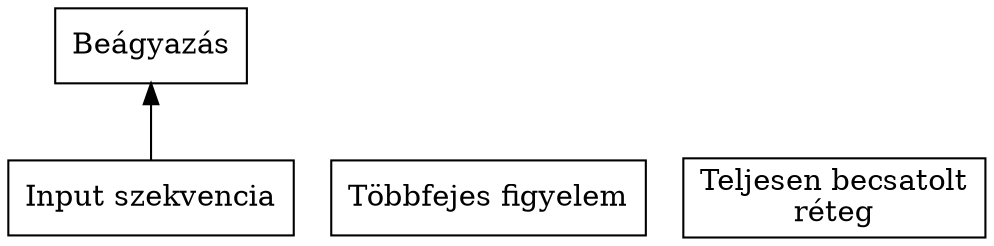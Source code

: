 digraph transformer {
    //graph [dpi=300]
    rankdir="BT"

    input_seq [label="Input szekvencia", shape="rectangle"]
    input_embed [label="Beágyazás", shape="rectangle"]
    mhattention1 [label="Többfejes figyelem", shape="rectangle  "]
    fc1 [label="Teljesen becsatolt\nréteg", shape="rectangle"]

    input_seq -> input_embed

}